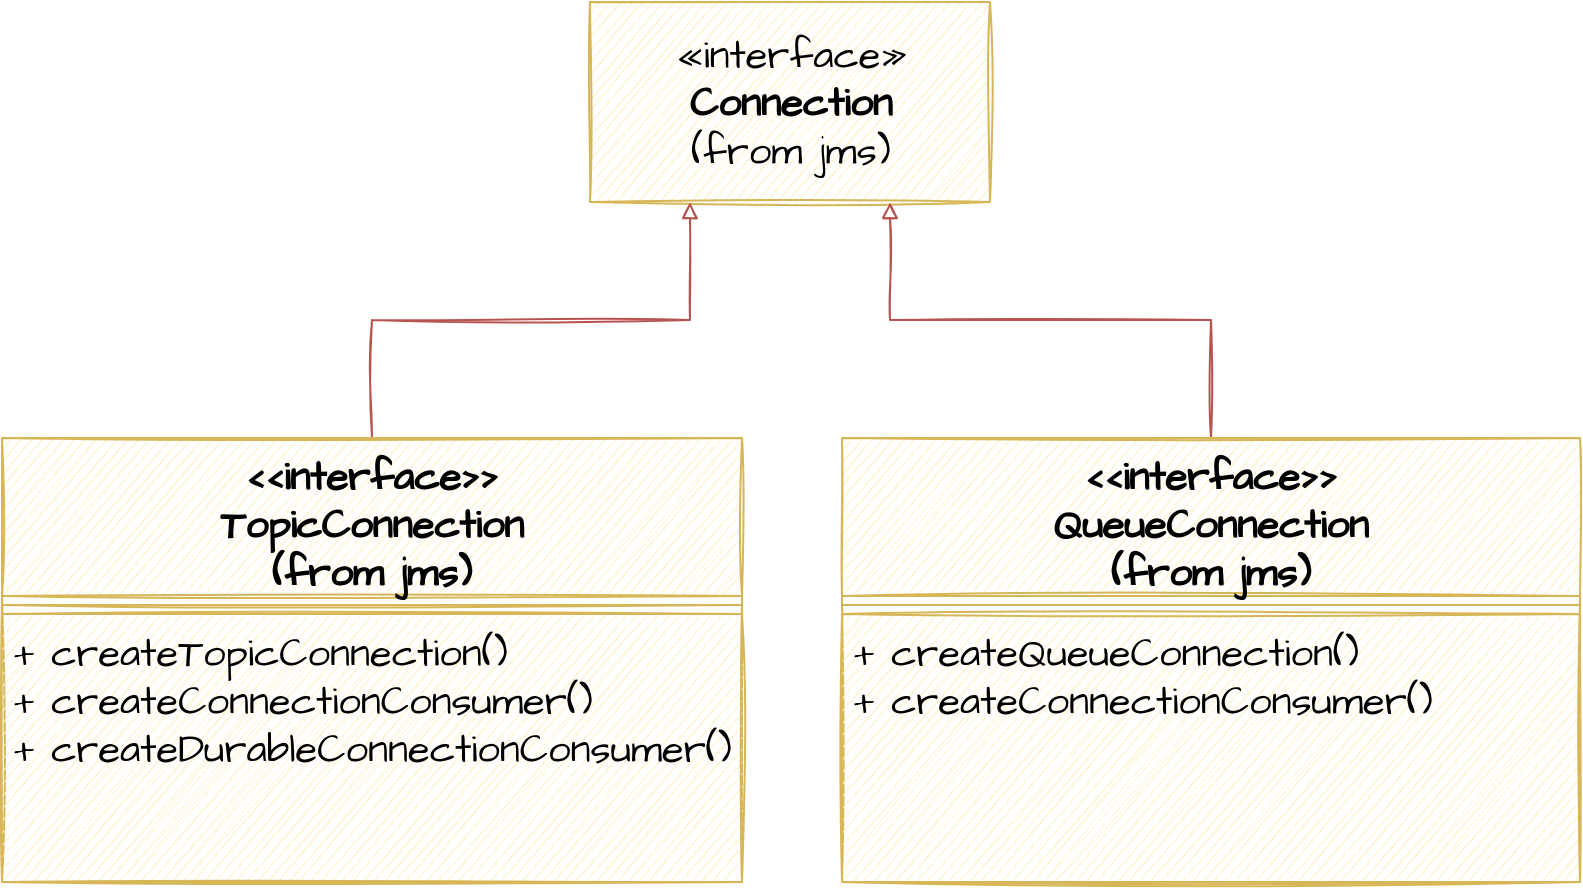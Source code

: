 <mxfile version="16.0.0" type="device"><diagram id="iR7kW6d5z7mH8W_eMVzF" name="Page-1"><mxGraphModel dx="1422" dy="700" grid="0" gridSize="10" guides="1" tooltips="1" connect="1" arrows="1" fold="1" page="1" pageScale="1" pageWidth="827" pageHeight="1169" math="0" shadow="0"><root><mxCell id="0"/><mxCell id="1" parent="0"/><mxCell id="ehRy4RxpUtRiQSKjynxq-5" value="«interface»&lt;br&gt;&lt;div&gt;&lt;b&gt;Connection&lt;/b&gt;&lt;/div&gt;(from jms)" style="html=1;sketch=1;fontFamily=Architects Daughter;fontSource=https%3A%2F%2Ffonts.googleapis.com%2Fcss%3Ffamily%3DArchitects%2BDaughter;fontSize=20;fillColor=#fff2cc;strokeColor=#d6b656;" parent="1" vertex="1"><mxGeometry x="314" y="90" width="200" height="100" as="geometry"/></mxCell><mxCell id="ehRy4RxpUtRiQSKjynxq-17" style="edgeStyle=orthogonalEdgeStyle;rounded=0;sketch=1;orthogonalLoop=1;jettySize=auto;html=1;exitX=0.5;exitY=0;exitDx=0;exitDy=0;entryX=0.25;entryY=1;entryDx=0;entryDy=0;fontFamily=Architects Daughter;fontSource=https%3A%2F%2Ffonts.googleapis.com%2Fcss%3Ffamily%3DArchitects%2BDaughter;fontSize=20;startArrow=none;startFill=0;endArrow=block;endFill=0;fillColor=#f8cecc;strokeColor=#b85450;" parent="1" source="ehRy4RxpUtRiQSKjynxq-6" target="ehRy4RxpUtRiQSKjynxq-5" edge="1"><mxGeometry relative="1" as="geometry"/></mxCell><mxCell id="ehRy4RxpUtRiQSKjynxq-6" value="&lt;&lt;interface&gt;&gt;&#xA;TopicConnection&#xA;(from jms)&#xA;" style="swimlane;fontStyle=1;align=center;verticalAlign=top;childLayout=stackLayout;horizontal=1;startSize=79;horizontalStack=0;resizeParent=1;resizeParentMax=0;resizeLast=0;collapsible=1;marginBottom=0;sketch=1;fontFamily=Architects Daughter;fontSource=https%3A%2F%2Ffonts.googleapis.com%2Fcss%3Ffamily%3DArchitects%2BDaughter;fontSize=20;fillColor=#fff2cc;strokeColor=#d6b656;" parent="1" vertex="1"><mxGeometry x="20" y="308" width="370" height="222" as="geometry"/></mxCell><mxCell id="ehRy4RxpUtRiQSKjynxq-8" value="" style="line;strokeWidth=1;fillColor=#fff2cc;align=left;verticalAlign=middle;spacingTop=-1;spacingLeft=3;spacingRight=3;rotatable=0;labelPosition=right;points=[];portConstraint=eastwest;sketch=1;fontFamily=Architects Daughter;fontSource=https%3A%2F%2Ffonts.googleapis.com%2Fcss%3Ffamily%3DArchitects%2BDaughter;fontSize=20;strokeColor=#d6b656;" parent="ehRy4RxpUtRiQSKjynxq-6" vertex="1"><mxGeometry y="79" width="370" height="9" as="geometry"/></mxCell><mxCell id="ehRy4RxpUtRiQSKjynxq-9" value="+ createTopicConnection() &#xA;+ createConnectionConsumer()&#xA;+ createDurableConnectionConsumer()&#xA;" style="text;strokeColor=#d6b656;fillColor=#fff2cc;align=left;verticalAlign=top;spacingLeft=4;spacingRight=4;overflow=hidden;rotatable=0;points=[[0,0.5],[1,0.5]];portConstraint=eastwest;sketch=1;fontFamily=Architects Daughter;fontSource=https%3A%2F%2Ffonts.googleapis.com%2Fcss%3Ffamily%3DArchitects%2BDaughter;fontSize=20;" parent="ehRy4RxpUtRiQSKjynxq-6" vertex="1"><mxGeometry y="88" width="370" height="134" as="geometry"/></mxCell><mxCell id="ehRy4RxpUtRiQSKjynxq-18" style="edgeStyle=orthogonalEdgeStyle;rounded=0;sketch=1;orthogonalLoop=1;jettySize=auto;html=1;entryX=0.75;entryY=1;entryDx=0;entryDy=0;fontFamily=Architects Daughter;fontSource=https%3A%2F%2Ffonts.googleapis.com%2Fcss%3Ffamily%3DArchitects%2BDaughter;fontSize=20;startArrow=none;startFill=0;endArrow=block;endFill=0;fillColor=#f8cecc;strokeColor=#b85450;" parent="1" source="ehRy4RxpUtRiQSKjynxq-14" target="ehRy4RxpUtRiQSKjynxq-5" edge="1"><mxGeometry relative="1" as="geometry"/></mxCell><mxCell id="ehRy4RxpUtRiQSKjynxq-14" value="&lt;&lt;interface&gt;&gt;&#xA;QueueConnection&#xA;(from jms)&#xA;" style="swimlane;fontStyle=1;align=center;verticalAlign=top;childLayout=stackLayout;horizontal=1;startSize=79;horizontalStack=0;resizeParent=1;resizeParentMax=0;resizeLast=0;collapsible=1;marginBottom=0;sketch=1;fontFamily=Architects Daughter;fontSource=https%3A%2F%2Ffonts.googleapis.com%2Fcss%3Ffamily%3DArchitects%2BDaughter;fontSize=20;fillColor=#fff2cc;strokeColor=#d6b656;" parent="1" vertex="1"><mxGeometry x="440" y="308" width="369" height="222" as="geometry"/></mxCell><mxCell id="ehRy4RxpUtRiQSKjynxq-15" value="" style="line;strokeWidth=1;fillColor=#fff2cc;align=left;verticalAlign=middle;spacingTop=-1;spacingLeft=3;spacingRight=3;rotatable=0;labelPosition=right;points=[];portConstraint=eastwest;sketch=1;fontFamily=Architects Daughter;fontSource=https%3A%2F%2Ffonts.googleapis.com%2Fcss%3Ffamily%3DArchitects%2BDaughter;fontSize=20;strokeColor=#d6b656;" parent="ehRy4RxpUtRiQSKjynxq-14" vertex="1"><mxGeometry y="79" width="369" height="9" as="geometry"/></mxCell><mxCell id="ehRy4RxpUtRiQSKjynxq-16" value="+ createQueueConnection() &#xA;+ createConnectionConsumer()" style="text;strokeColor=#d6b656;fillColor=#fff2cc;align=left;verticalAlign=top;spacingLeft=4;spacingRight=4;overflow=hidden;rotatable=0;points=[[0,0.5],[1,0.5]];portConstraint=eastwest;sketch=1;fontFamily=Architects Daughter;fontSource=https%3A%2F%2Ffonts.googleapis.com%2Fcss%3Ffamily%3DArchitects%2BDaughter;fontSize=20;" parent="ehRy4RxpUtRiQSKjynxq-14" vertex="1"><mxGeometry y="88" width="369" height="134" as="geometry"/></mxCell></root></mxGraphModel></diagram></mxfile>
